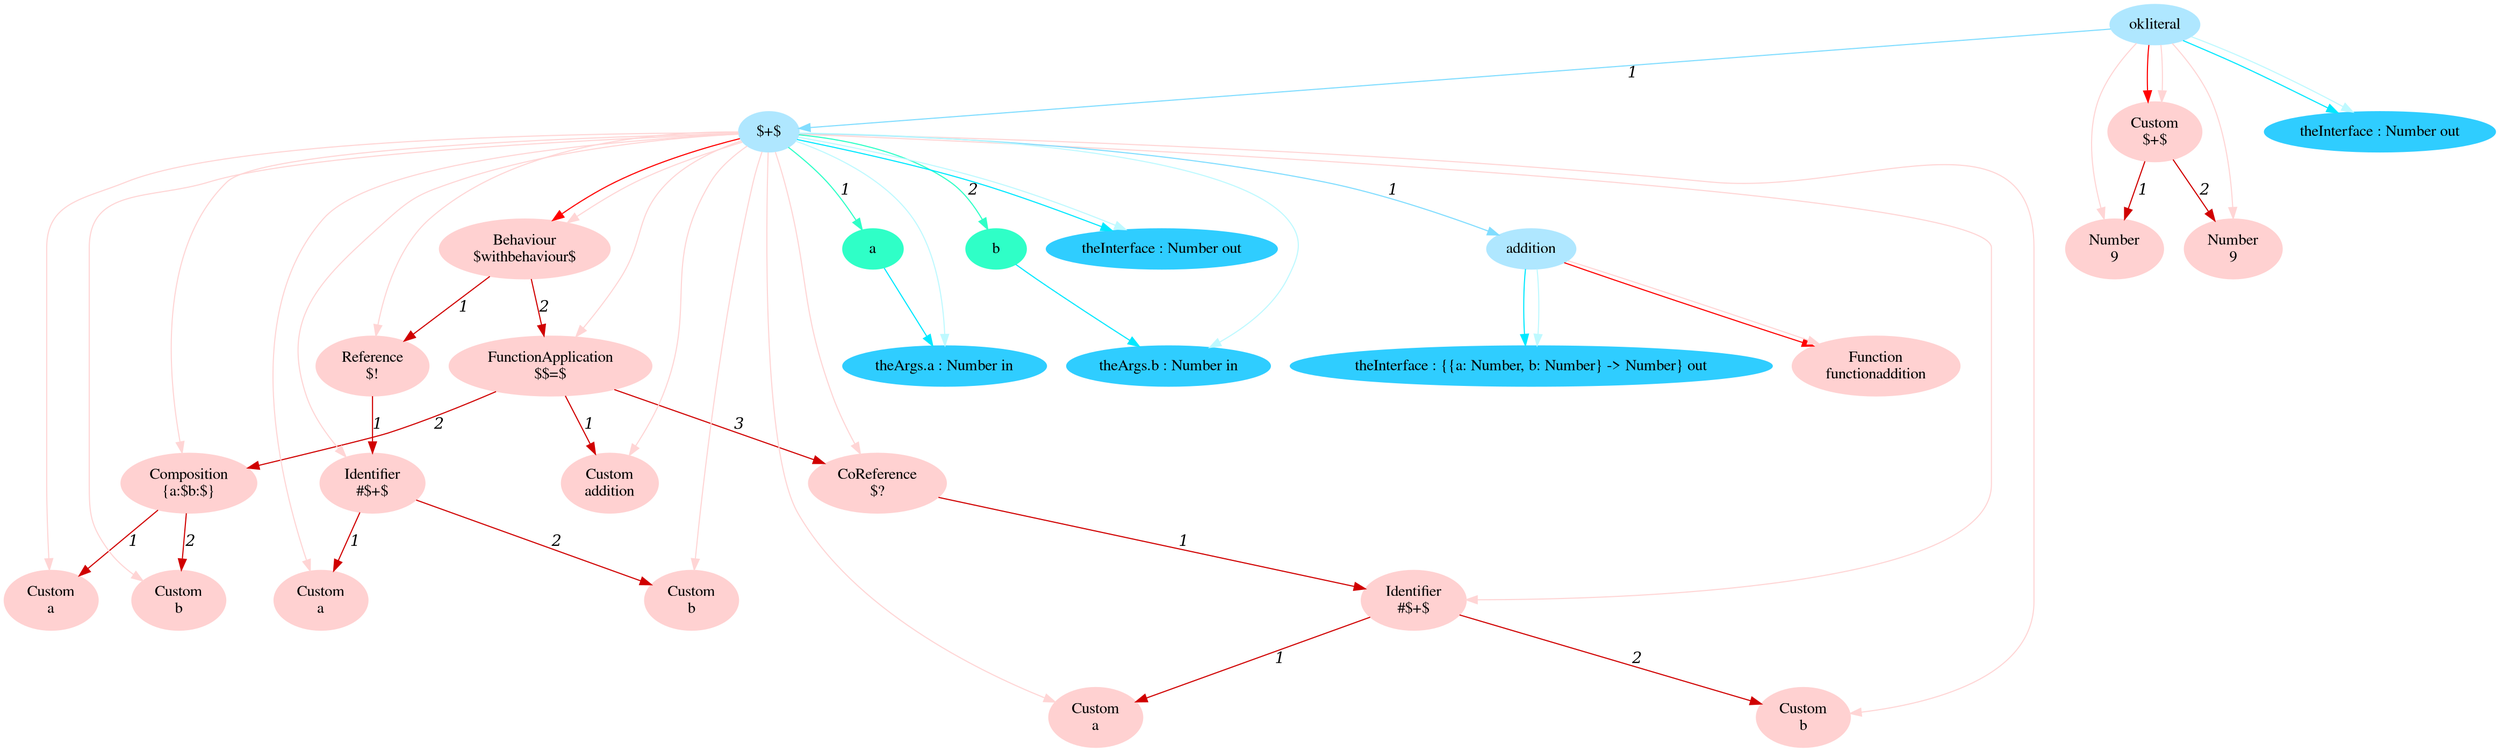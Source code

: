 digraph g{node_12648 [shape="ellipse", style="filled", color="#ffd1d1", fontname="Times", label="Function
functionaddition" ]
node_12665 [shape="ellipse", style="filled", color="#ffd1d1", fontname="Times", label="Behaviour
$withbehaviour$" ]
node_12667 [shape="ellipse", style="filled", color="#ffd1d1", fontname="Times", label="Reference
$!" ]
node_12669 [shape="ellipse", style="filled", color="#ffd1d1", fontname="Times", label="Identifier
#$+$" ]
node_12671 [shape="ellipse", style="filled", color="#ffd1d1", fontname="Times", label="Custom
a" ]
node_12673 [shape="ellipse", style="filled", color="#ffd1d1", fontname="Times", label="Custom
b" ]
node_12678 [shape="ellipse", style="filled", color="#ffd1d1", fontname="Times", label="FunctionApplication
$$=$" ]
node_12680 [shape="ellipse", style="filled", color="#ffd1d1", fontname="Times", label="Custom
addition" ]
node_12682 [shape="ellipse", style="filled", color="#ffd1d1", fontname="Times", label="Composition
{a:$b:$}" ]
node_12684 [shape="ellipse", style="filled", color="#ffd1d1", fontname="Times", label="Custom
a" ]
node_12686 [shape="ellipse", style="filled", color="#ffd1d1", fontname="Times", label="Custom
b" ]
node_12690 [shape="ellipse", style="filled", color="#ffd1d1", fontname="Times", label="CoReference
$?" ]
node_12692 [shape="ellipse", style="filled", color="#ffd1d1", fontname="Times", label="Identifier
#$+$" ]
node_12694 [shape="ellipse", style="filled", color="#ffd1d1", fontname="Times", label="Custom
a" ]
node_12696 [shape="ellipse", style="filled", color="#ffd1d1", fontname="Times", label="Custom
b" ]
node_12711 [shape="ellipse", style="filled", color="#ffd1d1", fontname="Times", label="Custom
$+$" ]
node_12713 [shape="ellipse", style="filled", color="#ffd1d1", fontname="Times", label="Number
9" ]
node_12715 [shape="ellipse", style="filled", color="#ffd1d1", fontname="Times", label="Number
9" ]
node_12642 [shape="ellipse", style="filled", color="#afe7ff", fontname="Times", label="okliteral" ]
node_12643 [shape="ellipse", style="filled", color="#afe7ff", fontname="Times", label="$+$" ]
node_12644 [shape="ellipse", style="filled", color="#afe7ff", fontname="Times", label="addition" ]
node_12652 [shape="ellipse", style="filled", color="#2fffc7", fontname="Times", label="a" ]
node_12656 [shape="ellipse", style="filled", color="#2fffc7", fontname="Times", label="b" ]
node_12645 [shape="ellipse", style="filled", color="#2fcdff", fontname="Times", label="theInterface : {{a: Number, b: Number} -> Number} out" ]
node_12653 [shape="ellipse", style="filled", color="#2fcdff", fontname="Times", label="theArgs.a : Number in" ]
node_12657 [shape="ellipse", style="filled", color="#2fcdff", fontname="Times", label="theArgs.b : Number in" ]
node_12662 [shape="ellipse", style="filled", color="#2fcdff", fontname="Times", label="theInterface : Number out" ]
node_12708 [shape="ellipse", style="filled", color="#2fcdff", fontname="Times", label="theInterface : Number out" ]
node_12669 -> node_12671 [dir=forward, arrowHead=normal, fontname="Times-Italic", arrowsize=1, color="#d00000", label="1",  headlabel="", taillabel="" ]
node_12669 -> node_12673 [dir=forward, arrowHead=normal, fontname="Times-Italic", arrowsize=1, color="#d00000", label="2",  headlabel="", taillabel="" ]
node_12667 -> node_12669 [dir=forward, arrowHead=normal, fontname="Times-Italic", arrowsize=1, color="#d00000", label="1",  headlabel="", taillabel="" ]
node_12682 -> node_12684 [dir=forward, arrowHead=normal, fontname="Times-Italic", arrowsize=1, color="#d00000", label="1",  headlabel="", taillabel="" ]
node_12682 -> node_12686 [dir=forward, arrowHead=normal, fontname="Times-Italic", arrowsize=1, color="#d00000", label="2",  headlabel="", taillabel="" ]
node_12692 -> node_12694 [dir=forward, arrowHead=normal, fontname="Times-Italic", arrowsize=1, color="#d00000", label="1",  headlabel="", taillabel="" ]
node_12692 -> node_12696 [dir=forward, arrowHead=normal, fontname="Times-Italic", arrowsize=1, color="#d00000", label="2",  headlabel="", taillabel="" ]
node_12690 -> node_12692 [dir=forward, arrowHead=normal, fontname="Times-Italic", arrowsize=1, color="#d00000", label="1",  headlabel="", taillabel="" ]
node_12678 -> node_12680 [dir=forward, arrowHead=normal, fontname="Times-Italic", arrowsize=1, color="#d00000", label="1",  headlabel="", taillabel="" ]
node_12678 -> node_12682 [dir=forward, arrowHead=normal, fontname="Times-Italic", arrowsize=1, color="#d00000", label="2",  headlabel="", taillabel="" ]
node_12678 -> node_12690 [dir=forward, arrowHead=normal, fontname="Times-Italic", arrowsize=1, color="#d00000", label="3",  headlabel="", taillabel="" ]
node_12665 -> node_12667 [dir=forward, arrowHead=normal, fontname="Times-Italic", arrowsize=1, color="#d00000", label="1",  headlabel="", taillabel="" ]
node_12665 -> node_12678 [dir=forward, arrowHead=normal, fontname="Times-Italic", arrowsize=1, color="#d00000", label="2",  headlabel="", taillabel="" ]
node_12711 -> node_12713 [dir=forward, arrowHead=normal, fontname="Times-Italic", arrowsize=1, color="#d00000", label="1",  headlabel="", taillabel="" ]
node_12711 -> node_12715 [dir=forward, arrowHead=normal, fontname="Times-Italic", arrowsize=1, color="#d00000", label="2",  headlabel="", taillabel="" ]
node_12644 -> node_12648 [dir=forward, arrowHead=normal, fontname="Times-Italic", arrowsize=1, color="#ff0000", label="",  headlabel="", taillabel="" ]
node_12643 -> node_12665 [dir=forward, arrowHead=normal, fontname="Times-Italic", arrowsize=1, color="#ff0000", label="",  headlabel="", taillabel="" ]
node_12642 -> node_12711 [dir=forward, arrowHead=normal, fontname="Times-Italic", arrowsize=1, color="#ff0000", label="",  headlabel="", taillabel="" ]
node_12644 -> node_12648 [dir=forward, arrowHead=normal, fontname="Times-Italic", arrowsize=1, color="#ffd5d5", label="",  headlabel="", taillabel="" ]
node_12643 -> node_12665 [dir=forward, arrowHead=normal, fontname="Times-Italic", arrowsize=1, color="#ffd5d5", label="",  headlabel="", taillabel="" ]
node_12643 -> node_12667 [dir=forward, arrowHead=normal, fontname="Times-Italic", arrowsize=1, color="#ffd5d5", label="",  headlabel="", taillabel="" ]
node_12643 -> node_12669 [dir=forward, arrowHead=normal, fontname="Times-Italic", arrowsize=1, color="#ffd5d5", label="",  headlabel="", taillabel="" ]
node_12643 -> node_12671 [dir=forward, arrowHead=normal, fontname="Times-Italic", arrowsize=1, color="#ffd5d5", label="",  headlabel="", taillabel="" ]
node_12643 -> node_12673 [dir=forward, arrowHead=normal, fontname="Times-Italic", arrowsize=1, color="#ffd5d5", label="",  headlabel="", taillabel="" ]
node_12643 -> node_12678 [dir=forward, arrowHead=normal, fontname="Times-Italic", arrowsize=1, color="#ffd5d5", label="",  headlabel="", taillabel="" ]
node_12643 -> node_12680 [dir=forward, arrowHead=normal, fontname="Times-Italic", arrowsize=1, color="#ffd5d5", label="",  headlabel="", taillabel="" ]
node_12643 -> node_12682 [dir=forward, arrowHead=normal, fontname="Times-Italic", arrowsize=1, color="#ffd5d5", label="",  headlabel="", taillabel="" ]
node_12643 -> node_12684 [dir=forward, arrowHead=normal, fontname="Times-Italic", arrowsize=1, color="#ffd5d5", label="",  headlabel="", taillabel="" ]
node_12643 -> node_12686 [dir=forward, arrowHead=normal, fontname="Times-Italic", arrowsize=1, color="#ffd5d5", label="",  headlabel="", taillabel="" ]
node_12643 -> node_12690 [dir=forward, arrowHead=normal, fontname="Times-Italic", arrowsize=1, color="#ffd5d5", label="",  headlabel="", taillabel="" ]
node_12643 -> node_12692 [dir=forward, arrowHead=normal, fontname="Times-Italic", arrowsize=1, color="#ffd5d5", label="",  headlabel="", taillabel="" ]
node_12643 -> node_12694 [dir=forward, arrowHead=normal, fontname="Times-Italic", arrowsize=1, color="#ffd5d5", label="",  headlabel="", taillabel="" ]
node_12643 -> node_12696 [dir=forward, arrowHead=normal, fontname="Times-Italic", arrowsize=1, color="#ffd5d5", label="",  headlabel="", taillabel="" ]
node_12642 -> node_12711 [dir=forward, arrowHead=normal, fontname="Times-Italic", arrowsize=1, color="#ffd5d5", label="",  headlabel="", taillabel="" ]
node_12642 -> node_12713 [dir=forward, arrowHead=normal, fontname="Times-Italic", arrowsize=1, color="#ffd5d5", label="",  headlabel="", taillabel="" ]
node_12642 -> node_12715 [dir=forward, arrowHead=normal, fontname="Times-Italic", arrowsize=1, color="#ffd5d5", label="",  headlabel="", taillabel="" ]
node_12643 -> node_12652 [dir=forward, arrowHead=normal, fontname="Times-Italic", arrowsize=1, color="#2fffc7", label="1",  headlabel="", taillabel="" ]
node_12643 -> node_12656 [dir=forward, arrowHead=normal, fontname="Times-Italic", arrowsize=1, color="#2fffc7", label="2",  headlabel="", taillabel="" ]
node_12652 -> node_12653 [dir=forward, arrowHead=normal, fontname="Times-Italic", arrowsize=1, color="#00e8ff", label="",  headlabel="", taillabel="" ]
node_12656 -> node_12657 [dir=forward, arrowHead=normal, fontname="Times-Italic", arrowsize=1, color="#00e8ff", label="",  headlabel="", taillabel="" ]
node_12644 -> node_12645 [dir=forward, arrowHead=normal, fontname="Times-Italic", arrowsize=1, color="#00e8ff", label="",  headlabel="", taillabel="" ]
node_12643 -> node_12662 [dir=forward, arrowHead=normal, fontname="Times-Italic", arrowsize=1, color="#00e8ff", label="",  headlabel="", taillabel="" ]
node_12642 -> node_12708 [dir=forward, arrowHead=normal, fontname="Times-Italic", arrowsize=1, color="#00e8ff", label="",  headlabel="", taillabel="" ]
node_12644 -> node_12645 [dir=forward, arrowHead=normal, fontname="Times-Italic", arrowsize=1, color="#bef9ff", label="",  headlabel="", taillabel="" ]
node_12643 -> node_12653 [dir=forward, arrowHead=normal, fontname="Times-Italic", arrowsize=1, color="#bef9ff", label="",  headlabel="", taillabel="" ]
node_12643 -> node_12657 [dir=forward, arrowHead=normal, fontname="Times-Italic", arrowsize=1, color="#bef9ff", label="",  headlabel="", taillabel="" ]
node_12643 -> node_12662 [dir=forward, arrowHead=normal, fontname="Times-Italic", arrowsize=1, color="#bef9ff", label="",  headlabel="", taillabel="" ]
node_12642 -> node_12708 [dir=forward, arrowHead=normal, fontname="Times-Italic", arrowsize=1, color="#bef9ff", label="",  headlabel="", taillabel="" ]
node_12643 -> node_12644 [dir=forward, arrowHead=normal, fontname="Times-Italic", arrowsize=1, color="#81ddff", label="1",  headlabel="", taillabel="" ]
node_12642 -> node_12643 [dir=forward, arrowHead=normal, fontname="Times-Italic", arrowsize=1, color="#81ddff", label="1",  headlabel="", taillabel="" ]
}